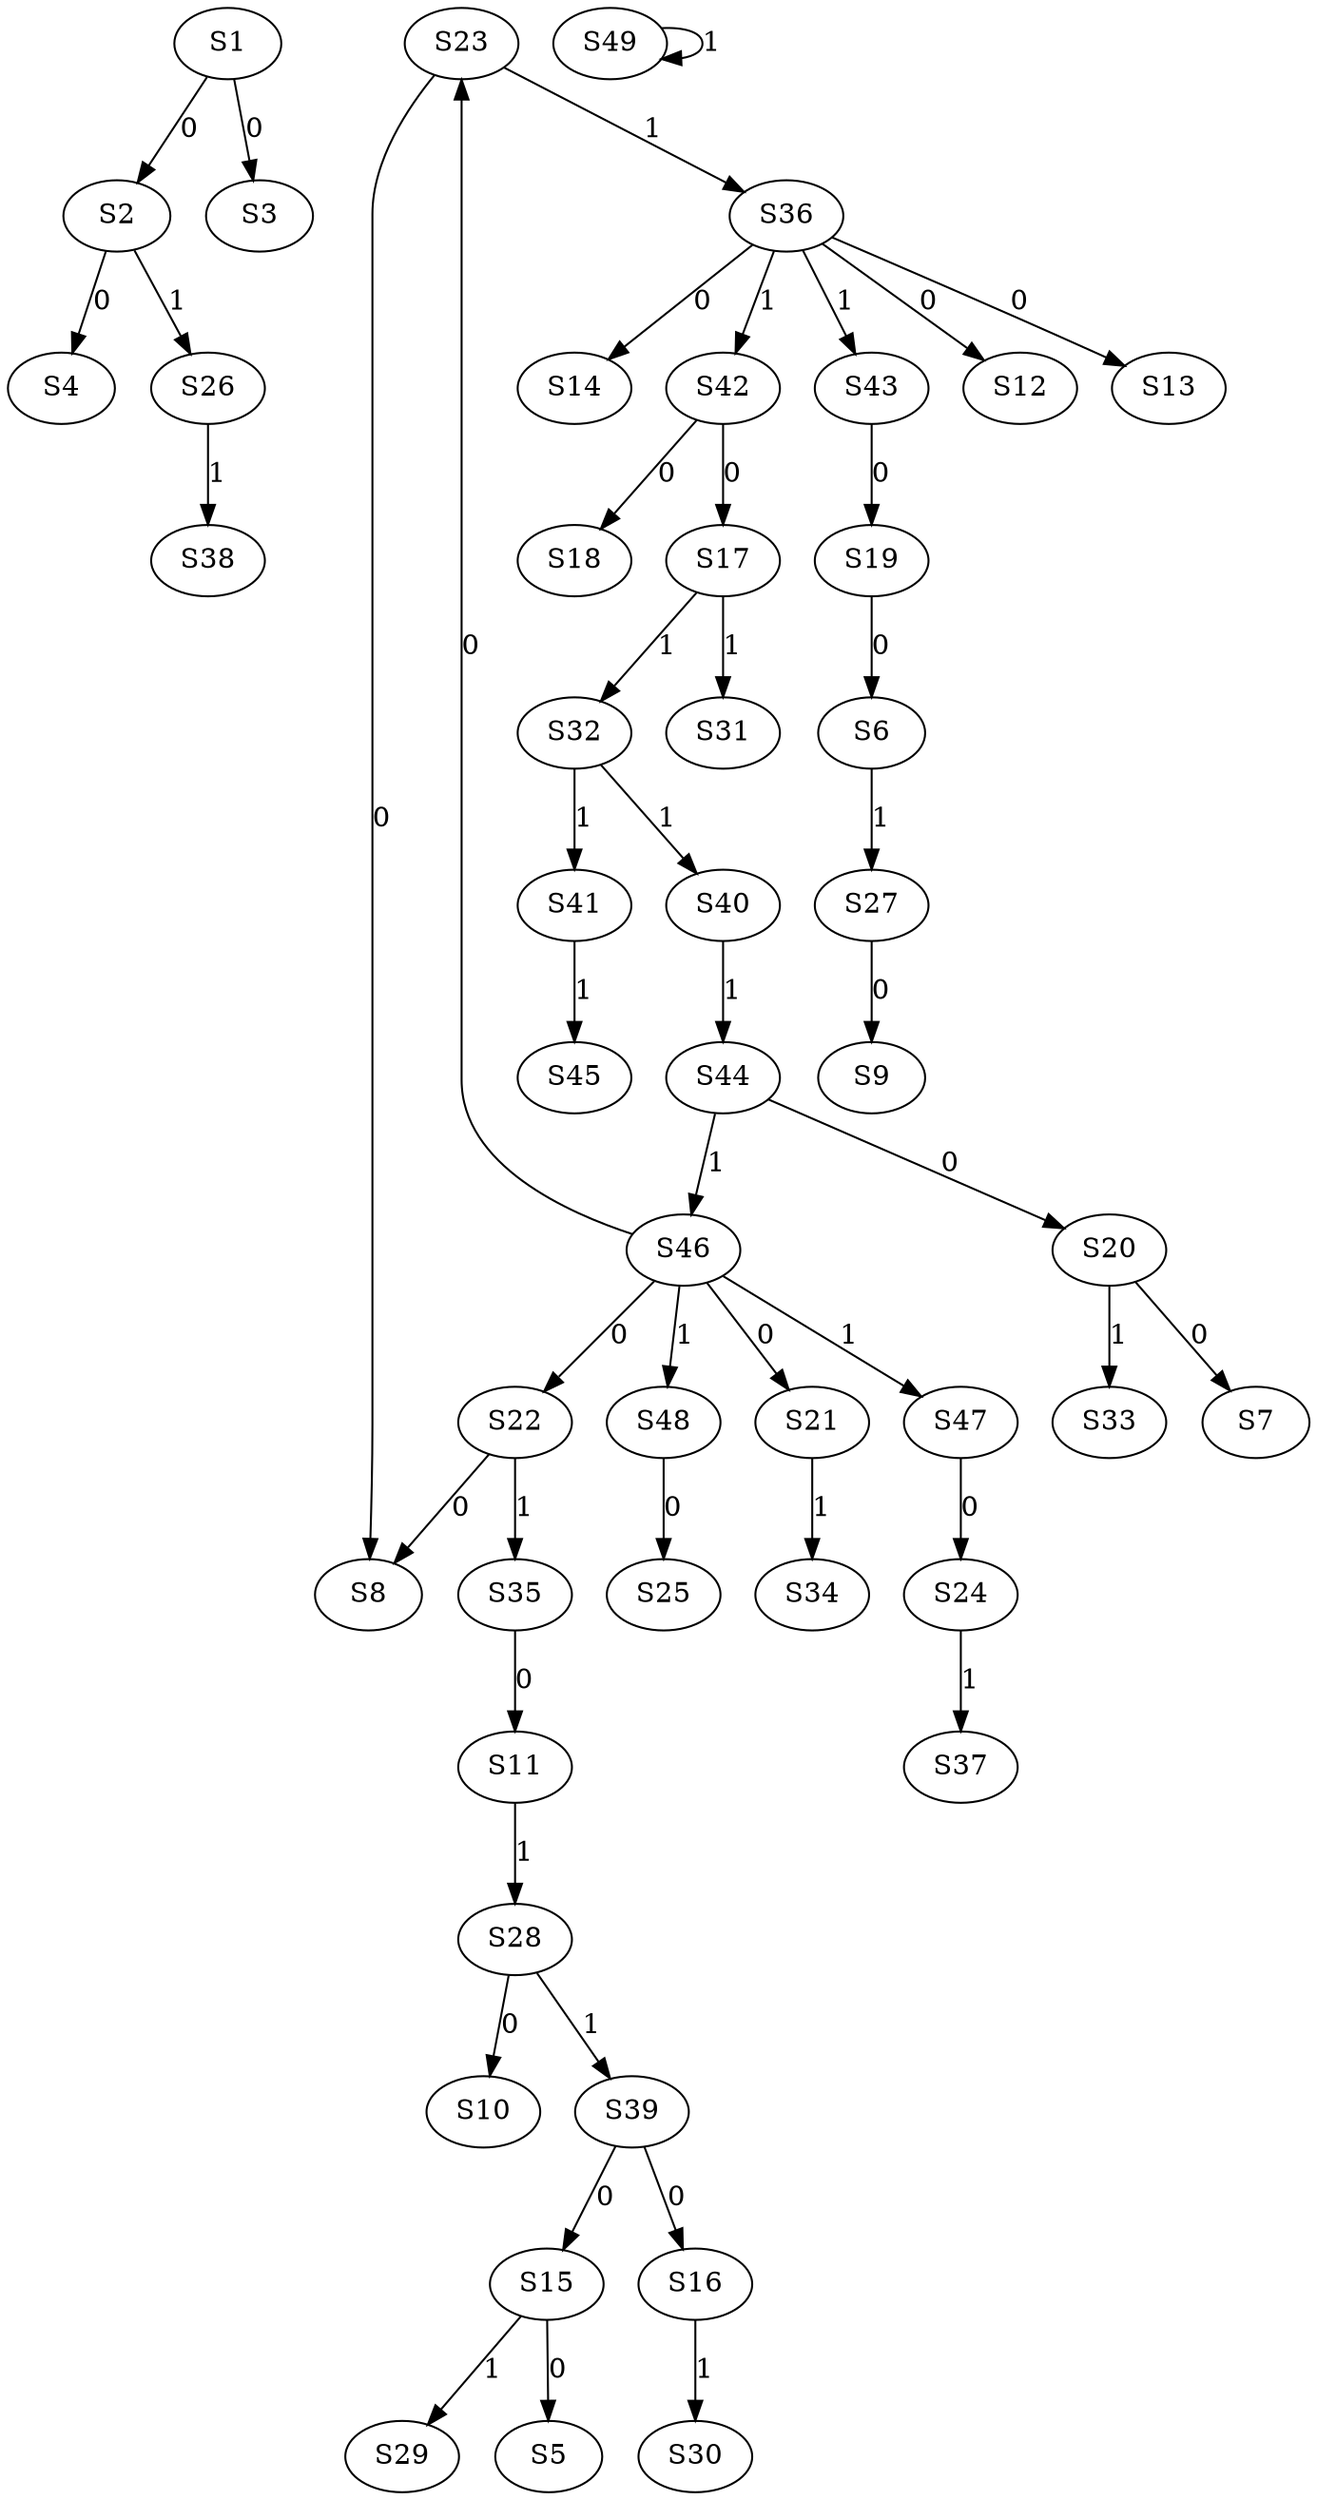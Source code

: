 strict digraph {
	S1 -> S2 [ label = 0 ];
	S1 -> S3 [ label = 0 ];
	S2 -> S4 [ label = 0 ];
	S15 -> S5 [ label = 0 ];
	S19 -> S6 [ label = 0 ];
	S20 -> S7 [ label = 0 ];
	S22 -> S8 [ label = 0 ];
	S27 -> S9 [ label = 0 ];
	S28 -> S10 [ label = 0 ];
	S35 -> S11 [ label = 0 ];
	S36 -> S12 [ label = 0 ];
	S36 -> S13 [ label = 0 ];
	S36 -> S14 [ label = 0 ];
	S39 -> S15 [ label = 0 ];
	S39 -> S16 [ label = 0 ];
	S42 -> S17 [ label = 0 ];
	S42 -> S18 [ label = 0 ];
	S43 -> S19 [ label = 0 ];
	S44 -> S20 [ label = 0 ];
	S46 -> S21 [ label = 0 ];
	S46 -> S22 [ label = 0 ];
	S46 -> S23 [ label = 0 ];
	S47 -> S24 [ label = 0 ];
	S48 -> S25 [ label = 0 ];
	S2 -> S26 [ label = 1 ];
	S6 -> S27 [ label = 1 ];
	S11 -> S28 [ label = 1 ];
	S15 -> S29 [ label = 1 ];
	S16 -> S30 [ label = 1 ];
	S17 -> S31 [ label = 1 ];
	S17 -> S32 [ label = 1 ];
	S20 -> S33 [ label = 1 ];
	S21 -> S34 [ label = 1 ];
	S22 -> S35 [ label = 1 ];
	S23 -> S36 [ label = 1 ];
	S24 -> S37 [ label = 1 ];
	S26 -> S38 [ label = 1 ];
	S28 -> S39 [ label = 1 ];
	S32 -> S40 [ label = 1 ];
	S32 -> S41 [ label = 1 ];
	S36 -> S42 [ label = 1 ];
	S36 -> S43 [ label = 1 ];
	S40 -> S44 [ label = 1 ];
	S41 -> S45 [ label = 1 ];
	S44 -> S46 [ label = 1 ];
	S46 -> S47 [ label = 1 ];
	S46 -> S48 [ label = 1 ];
	S49 -> S49 [ label = 1 ];
	S23 -> S8 [ label = 0 ];
}